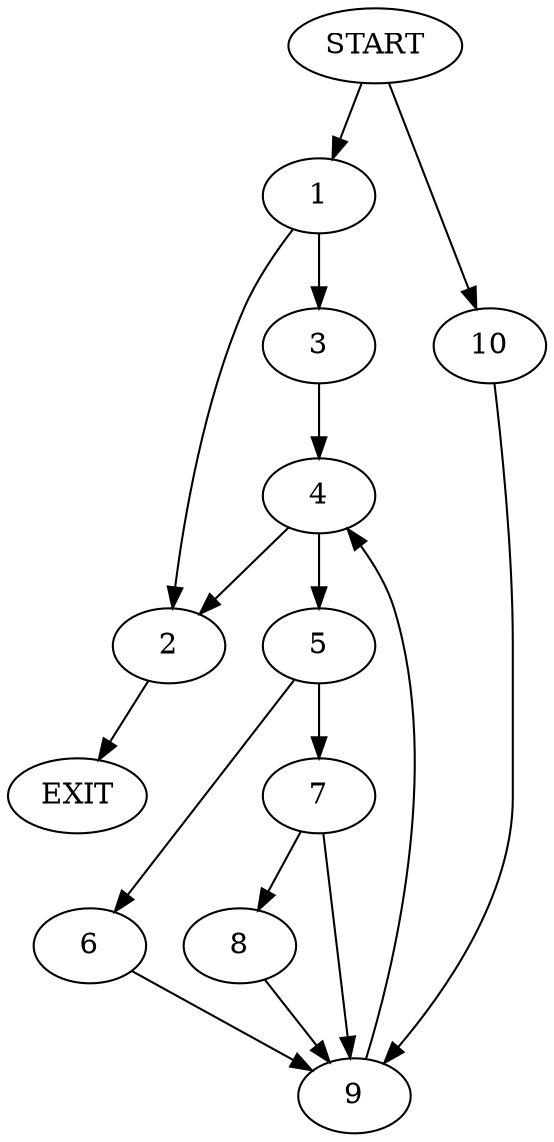 digraph {
0 [label="START"]
11 [label="EXIT"]
0 -> 1
1 -> 2
1 -> 3
2 -> 11
3 -> 4
4 -> 2
4 -> 5
5 -> 6
5 -> 7
7 -> 8
7 -> 9
6 -> 9
9 -> 4
8 -> 9
0 -> 10
10 -> 9
}

